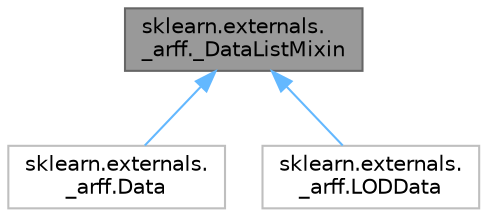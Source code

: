 digraph "sklearn.externals._arff._DataListMixin"
{
 // LATEX_PDF_SIZE
  bgcolor="transparent";
  edge [fontname=Helvetica,fontsize=10,labelfontname=Helvetica,labelfontsize=10];
  node [fontname=Helvetica,fontsize=10,shape=box,height=0.2,width=0.4];
  Node1 [id="Node000001",label="sklearn.externals.\l_arff._DataListMixin",height=0.2,width=0.4,color="gray40", fillcolor="grey60", style="filled", fontcolor="black",tooltip=" "];
  Node1 -> Node2 [id="edge1_Node000001_Node000002",dir="back",color="steelblue1",style="solid",tooltip=" "];
  Node2 [id="Node000002",label="sklearn.externals.\l_arff.Data",height=0.2,width=0.4,color="grey75", fillcolor="white", style="filled",URL="$d7/da6/classsklearn_1_1externals_1_1__arff_1_1Data.html",tooltip=" "];
  Node1 -> Node3 [id="edge2_Node000001_Node000003",dir="back",color="steelblue1",style="solid",tooltip=" "];
  Node3 [id="Node000003",label="sklearn.externals.\l_arff.LODData",height=0.2,width=0.4,color="grey75", fillcolor="white", style="filled",URL="$dd/df5/classsklearn_1_1externals_1_1__arff_1_1LODData.html",tooltip=" "];
}
